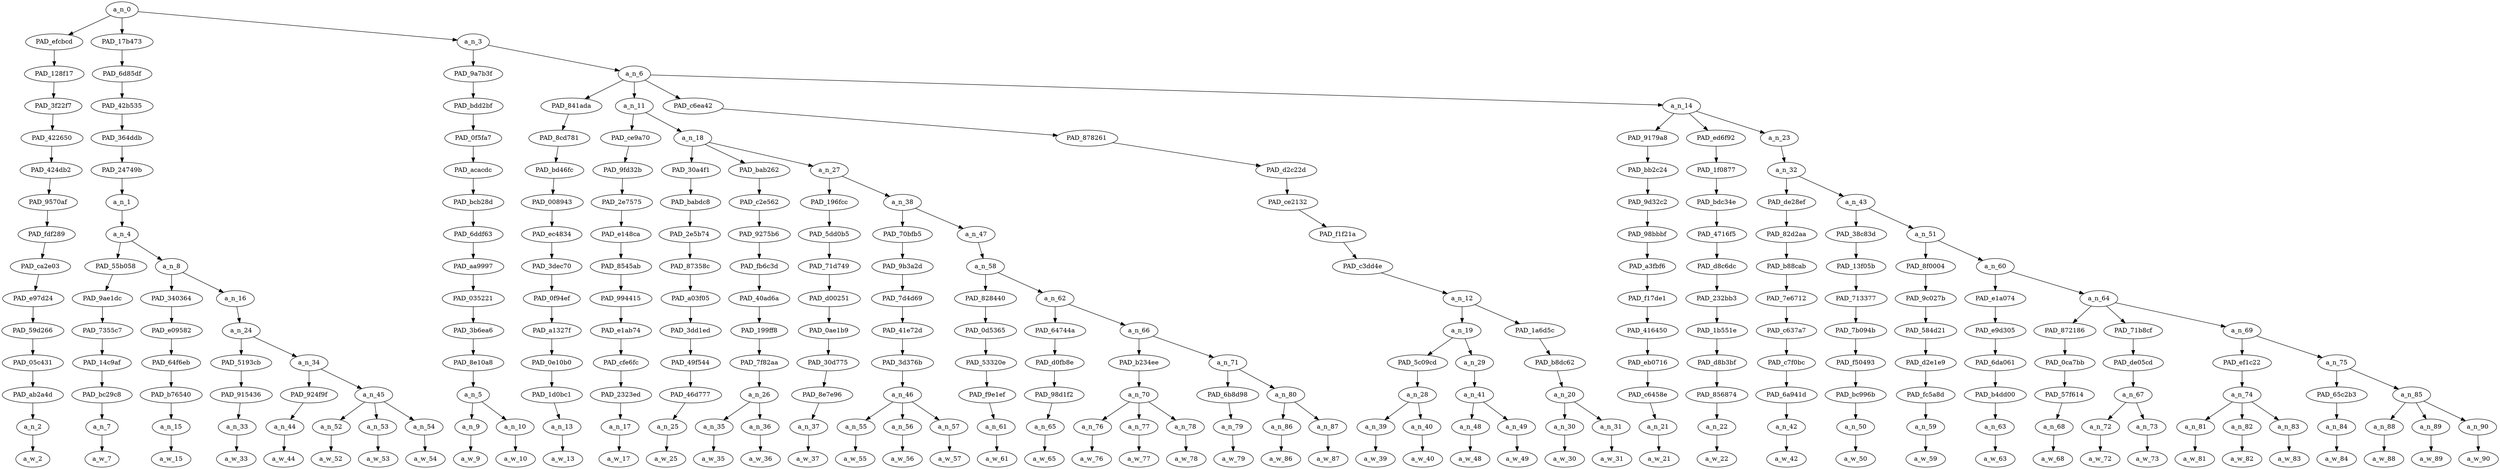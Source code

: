 strict digraph "" {
	a_n_0	[div_dir=1,
		index=0,
		level=14,
		pos="8.538501880787036,14!",
		text_span="[0, 1, 2, 3, 4, 5, 6, 7, 8, 9, 10, 11, 12, 13, 14, 15, 16, 17, 18, 19, 20, 21, 22, 23, 24, 25, 26, 27, 28, 29, 30, 31, 32, 33, 34, \
35, 36, 37, 38, 39, 40, 41, 42, 43, 44, 45, 46, 47, 48]",
		value=1.00000000];
	PAD_efcbcd	[div_dir=1,
		index=1,
		level=13,
		pos="7.0,13!",
		text_span="[7]",
		value=0.01052320];
	a_n_0 -> PAD_efcbcd;
	PAD_17b473	[div_dir=1,
		index=0,
		level=13,
		pos="1.0,13!",
		text_span="[0, 1, 2, 3, 4, 5, 6]",
		value=0.12708567];
	a_n_0 -> PAD_17b473;
	a_n_3	[div_dir=1,
		index=2,
		level=13,
		pos="17.61550564236111,13!",
		text_span="[8, 9, 10, 11, 12, 13, 14, 15, 16, 17, 18, 19, 20, 21, 22, 23, 24, 25, 26, 27, 28, 29, 30, 31, 32, 33, 34, 35, 36, 37, 38, 39, 40, \
41, 42, 43, 44, 45, 46, 47, 48]",
		value=0.86208019];
	a_n_0 -> a_n_3;
	PAD_128f17	[div_dir=1,
		index=1,
		level=12,
		pos="7.0,12!",
		text_span="[7]",
		value=0.01052320];
	PAD_efcbcd -> PAD_128f17;
	PAD_3f22f7	[div_dir=1,
		index=1,
		level=11,
		pos="7.0,11!",
		text_span="[7]",
		value=0.01052320];
	PAD_128f17 -> PAD_3f22f7;
	PAD_422650	[div_dir=1,
		index=1,
		level=10,
		pos="7.0,10!",
		text_span="[7]",
		value=0.01052320];
	PAD_3f22f7 -> PAD_422650;
	PAD_424db2	[div_dir=1,
		index=1,
		level=9,
		pos="7.0,9!",
		text_span="[7]",
		value=0.01052320];
	PAD_422650 -> PAD_424db2;
	PAD_9570af	[div_dir=1,
		index=1,
		level=8,
		pos="7.0,8!",
		text_span="[7]",
		value=0.01052320];
	PAD_424db2 -> PAD_9570af;
	PAD_fdf289	[div_dir=1,
		index=1,
		level=7,
		pos="7.0,7!",
		text_span="[7]",
		value=0.01052320];
	PAD_9570af -> PAD_fdf289;
	PAD_ca2e03	[div_dir=1,
		index=2,
		level=6,
		pos="7.0,6!",
		text_span="[7]",
		value=0.01052320];
	PAD_fdf289 -> PAD_ca2e03;
	PAD_e97d24	[div_dir=1,
		index=3,
		level=5,
		pos="7.0,5!",
		text_span="[7]",
		value=0.01052320];
	PAD_ca2e03 -> PAD_e97d24;
	PAD_59d266	[div_dir=1,
		index=3,
		level=4,
		pos="7.0,4!",
		text_span="[7]",
		value=0.01052320];
	PAD_e97d24 -> PAD_59d266;
	PAD_05c431	[div_dir=1,
		index=4,
		level=3,
		pos="7.0,3!",
		text_span="[7]",
		value=0.01052320];
	PAD_59d266 -> PAD_05c431;
	PAD_ab2a4d	[div_dir=1,
		index=5,
		level=2,
		pos="7.0,2!",
		text_span="[7]",
		value=0.01052320];
	PAD_05c431 -> PAD_ab2a4d;
	a_n_2	[div_dir=1,
		index=7,
		level=1,
		pos="7.0,1!",
		text_span="[7]",
		value=0.01052320];
	PAD_ab2a4d -> a_n_2;
	a_w_2	[div_dir=0,
		index=7,
		level=0,
		pos="7,0!",
		text_span="[7]",
		value=but];
	a_n_2 -> a_w_2;
	PAD_6d85df	[div_dir=1,
		index=0,
		level=12,
		pos="1.0,12!",
		text_span="[0, 1, 2, 3, 4, 5, 6]",
		value=0.12708567];
	PAD_17b473 -> PAD_6d85df;
	PAD_42b535	[div_dir=1,
		index=0,
		level=11,
		pos="1.0,11!",
		text_span="[0, 1, 2, 3, 4, 5, 6]",
		value=0.12708567];
	PAD_6d85df -> PAD_42b535;
	PAD_364ddb	[div_dir=1,
		index=0,
		level=10,
		pos="1.0,10!",
		text_span="[0, 1, 2, 3, 4, 5, 6]",
		value=0.12708567];
	PAD_42b535 -> PAD_364ddb;
	PAD_24749b	[div_dir=1,
		index=0,
		level=9,
		pos="1.0,9!",
		text_span="[0, 1, 2, 3, 4, 5, 6]",
		value=0.12708567];
	PAD_364ddb -> PAD_24749b;
	a_n_1	[div_dir=1,
		index=0,
		level=8,
		pos="1.0,8!",
		text_span="[0, 1, 2, 3, 4, 5, 6]",
		value=0.12708567];
	PAD_24749b -> a_n_1;
	a_n_4	[div_dir=1,
		index=0,
		level=7,
		pos="1.0,7!",
		text_span="[0, 1, 2, 3, 4, 5, 6]",
		value=0.12691183];
	a_n_1 -> a_n_4;
	PAD_55b058	[div_dir=1,
		index=0,
		level=6,
		pos="0.0,6!",
		text_span="[0]",
		value=0.02200177];
	a_n_4 -> PAD_55b058;
	a_n_8	[div_dir=1,
		index=1,
		level=6,
		pos="2.0,6!",
		text_span="[1, 2, 3, 4, 5, 6]",
		value=0.10473622];
	a_n_4 -> a_n_8;
	PAD_9ae1dc	[div_dir=1,
		index=0,
		level=5,
		pos="0.0,5!",
		text_span="[0]",
		value=0.02200177];
	PAD_55b058 -> PAD_9ae1dc;
	PAD_7355c7	[div_dir=1,
		index=0,
		level=4,
		pos="0.0,4!",
		text_span="[0]",
		value=0.02200177];
	PAD_9ae1dc -> PAD_7355c7;
	PAD_14c9af	[div_dir=1,
		index=0,
		level=3,
		pos="0.0,3!",
		text_span="[0]",
		value=0.02200177];
	PAD_7355c7 -> PAD_14c9af;
	PAD_bc29c8	[div_dir=1,
		index=0,
		level=2,
		pos="0.0,2!",
		text_span="[0]",
		value=0.02200177];
	PAD_14c9af -> PAD_bc29c8;
	a_n_7	[div_dir=1,
		index=0,
		level=1,
		pos="0.0,1!",
		text_span="[0]",
		value=0.02200177];
	PAD_bc29c8 -> a_n_7;
	a_w_7	[div_dir=0,
		index=0,
		level=0,
		pos="0,0!",
		text_span="[0]",
		value=hi];
	a_n_7 -> a_w_7;
	PAD_340364	[div_dir=1,
		index=1,
		level=5,
		pos="1.0,5!",
		text_span="[1]",
		value=0.02259934];
	a_n_8 -> PAD_340364;
	a_n_16	[div_dir=1,
		index=2,
		level=5,
		pos="3.0,5!",
		text_span="[2, 3, 4, 5, 6]",
		value=0.08199303];
	a_n_8 -> a_n_16;
	PAD_e09582	[div_dir=1,
		index=1,
		level=4,
		pos="1.0,4!",
		text_span="[1]",
		value=0.02259934];
	PAD_340364 -> PAD_e09582;
	PAD_64f6eb	[div_dir=1,
		index=1,
		level=3,
		pos="1.0,3!",
		text_span="[1]",
		value=0.02259934];
	PAD_e09582 -> PAD_64f6eb;
	PAD_b76540	[div_dir=1,
		index=1,
		level=2,
		pos="1.0,2!",
		text_span="[1]",
		value=0.02259934];
	PAD_64f6eb -> PAD_b76540;
	a_n_15	[div_dir=1,
		index=1,
		level=1,
		pos="1.0,1!",
		text_span="[1]",
		value=0.02259934];
	PAD_b76540 -> a_n_15;
	a_w_15	[div_dir=0,
		index=1,
		level=0,
		pos="1,0!",
		text_span="[1]",
		value=all];
	a_n_15 -> a_w_15;
	a_n_24	[div_dir=1,
		index=2,
		level=4,
		pos="3.0,4!",
		text_span="[2, 3, 4, 5, 6]",
		value=0.08191235];
	a_n_16 -> a_n_24;
	PAD_5193cb	[div_dir=1,
		index=2,
		level=3,
		pos="2.0,3!",
		text_span="[2]",
		value=0.01292155];
	a_n_24 -> PAD_5193cb;
	a_n_34	[div_dir=1,
		index=3,
		level=3,
		pos="4.0,3!",
		text_span="[3, 4, 5, 6]",
		value=0.06891013];
	a_n_24 -> a_n_34;
	PAD_915436	[div_dir=1,
		index=2,
		level=2,
		pos="2.0,2!",
		text_span="[2]",
		value=0.01292155];
	PAD_5193cb -> PAD_915436;
	a_n_33	[div_dir=1,
		index=2,
		level=1,
		pos="2.0,1!",
		text_span="[2]",
		value=0.01292155];
	PAD_915436 -> a_n_33;
	a_w_33	[div_dir=0,
		index=2,
		level=0,
		pos="2,0!",
		text_span="[2]",
		value=i];
	a_n_33 -> a_w_33;
	PAD_924f9f	[div_dir=1,
		index=3,
		level=2,
		pos="3.0,2!",
		text_span="[3]",
		value=0.01285154];
	a_n_34 -> PAD_924f9f;
	a_n_45	[div_dir=1,
		index=4,
		level=2,
		pos="5.0,2!",
		text_span="[4, 5, 6]",
		value=0.05597830];
	a_n_34 -> a_n_45;
	a_n_44	[div_dir=1,
		index=3,
		level=1,
		pos="3.0,1!",
		text_span="[3]",
		value=0.01285154];
	PAD_924f9f -> a_n_44;
	a_w_44	[div_dir=0,
		index=3,
		level=0,
		pos="3,0!",
		text_span="[3]",
		value=am];
	a_n_44 -> a_w_44;
	a_n_52	[div_dir=1,
		index=4,
		level=1,
		pos="4.0,1!",
		text_span="[4]",
		value=0.01263450];
	a_n_45 -> a_n_52;
	a_n_53	[div_dir=-1,
		index=5,
		level=1,
		pos="5.0,1!",
		text_span="[5]",
		value=0.02389803];
	a_n_45 -> a_n_53;
	a_n_54	[div_dir=1,
		index=6,
		level=1,
		pos="6.0,1!",
		text_span="[6]",
		value=0.01938204];
	a_n_45 -> a_n_54;
	a_w_52	[div_dir=0,
		index=4,
		level=0,
		pos="4,0!",
		text_span="[4]",
		value=a];
	a_n_52 -> a_w_52;
	a_w_53	[div_dir=0,
		index=5,
		level=0,
		pos="5,0!",
		text_span="[5]",
		value=twitter];
	a_n_53 -> a_w_53;
	a_w_54	[div_dir=0,
		index=6,
		level=0,
		pos="6,0!",
		text_span="[6]",
		value=refugee];
	a_n_54 -> a_w_54;
	PAD_9a7b3f	[div_dir=1,
		index=2,
		level=12,
		pos="8.5,12!",
		text_span="[8, 9]",
		value=0.01856666];
	a_n_3 -> PAD_9a7b3f;
	a_n_6	[div_dir=1,
		index=3,
		level=12,
		pos="26.73101128472222,12!",
		text_span="[10, 11, 12, 13, 14, 15, 16, 17, 18, 19, 20, 21, 22, 23, 24, 25, 26, 27, 28, 29, 30, 31, 32, 33, 34, 35, 36, 37, 38, 39, 40, 41, \
42, 43, 44, 45, 46, 47, 48]",
		value=0.84324513];
	a_n_3 -> a_n_6;
	PAD_bdd2bf	[div_dir=1,
		index=2,
		level=11,
		pos="8.5,11!",
		text_span="[8, 9]",
		value=0.01856666];
	PAD_9a7b3f -> PAD_bdd2bf;
	PAD_0f5fa7	[div_dir=1,
		index=2,
		level=10,
		pos="8.5,10!",
		text_span="[8, 9]",
		value=0.01856666];
	PAD_bdd2bf -> PAD_0f5fa7;
	PAD_acacdc	[div_dir=1,
		index=2,
		level=9,
		pos="8.5,9!",
		text_span="[8, 9]",
		value=0.01856666];
	PAD_0f5fa7 -> PAD_acacdc;
	PAD_bcb28d	[div_dir=1,
		index=2,
		level=8,
		pos="8.5,8!",
		text_span="[8, 9]",
		value=0.01856666];
	PAD_acacdc -> PAD_bcb28d;
	PAD_6ddf63	[div_dir=1,
		index=2,
		level=7,
		pos="8.5,7!",
		text_span="[8, 9]",
		value=0.01856666];
	PAD_bcb28d -> PAD_6ddf63;
	PAD_aa9997	[div_dir=1,
		index=3,
		level=6,
		pos="8.5,6!",
		text_span="[8, 9]",
		value=0.01856666];
	PAD_6ddf63 -> PAD_aa9997;
	PAD_035221	[div_dir=1,
		index=4,
		level=5,
		pos="8.5,5!",
		text_span="[8, 9]",
		value=0.01856666];
	PAD_aa9997 -> PAD_035221;
	PAD_3b6ea6	[div_dir=1,
		index=4,
		level=4,
		pos="8.5,4!",
		text_span="[8, 9]",
		value=0.01856666];
	PAD_035221 -> PAD_3b6ea6;
	PAD_8e10a8	[div_dir=1,
		index=5,
		level=3,
		pos="8.5,3!",
		text_span="[8, 9]",
		value=0.01856666];
	PAD_3b6ea6 -> PAD_8e10a8;
	a_n_5	[div_dir=1,
		index=6,
		level=2,
		pos="8.5,2!",
		text_span="[8, 9]",
		value=0.01856666];
	PAD_8e10a8 -> a_n_5;
	a_n_9	[div_dir=-1,
		index=8,
		level=1,
		pos="8.0,1!",
		text_span="[8]",
		value=0.00902022];
	a_n_5 -> a_n_9;
	a_n_10	[div_dir=1,
		index=9,
		level=1,
		pos="9.0,1!",
		text_span="[9]",
		value=0.00954092];
	a_n_5 -> a_n_10;
	a_w_9	[div_dir=0,
		index=8,
		level=0,
		pos="8,0!",
		text_span="[8]",
		value=no];
	a_n_9 -> a_w_9;
	a_w_10	[div_dir=0,
		index=9,
		level=0,
		pos="9,0!",
		text_span="[9]",
		value=i1];
	a_n_10 -> a_w_10;
	PAD_841ada	[div_dir=1,
		index=5,
		level=11,
		pos="32.0,11!",
		text_span="[32]",
		value=0.01215947];
	a_n_6 -> PAD_841ada;
	a_n_11	[div_dir=1,
		index=3,
		level=11,
		pos="11.555989583333332,11!",
		text_span="[10, 11, 12, 13, 14, 15, 16, 17, 18, 19, 20, 21, 22, 23, 24, 25]",
		value=0.29001059];
	a_n_6 -> a_n_11;
	PAD_c6ea42	[div_dir=1,
		index=4,
		level=11,
		pos="29.0,11!",
		text_span="[26, 27, 28, 29, 30, 31]",
		value=0.14935957];
	a_n_6 -> PAD_c6ea42;
	a_n_14	[div_dir=1,
		index=6,
		level=11,
		pos="34.36805555555555,11!",
		text_span="[33, 34, 35, 36, 37, 38, 39, 40, 41, 42, 43, 44, 45, 46, 47, 48]",
		value=0.39144161];
	a_n_6 -> a_n_14;
	PAD_8cd781	[div_dir=1,
		index=6,
		level=10,
		pos="32.0,10!",
		text_span="[32]",
		value=0.01215947];
	PAD_841ada -> PAD_8cd781;
	PAD_bd46fc	[div_dir=1,
		index=8,
		level=9,
		pos="32.0,9!",
		text_span="[32]",
		value=0.01215947];
	PAD_8cd781 -> PAD_bd46fc;
	PAD_008943	[div_dir=1,
		index=9,
		level=8,
		pos="32.0,8!",
		text_span="[32]",
		value=0.01215947];
	PAD_bd46fc -> PAD_008943;
	PAD_ec4834	[div_dir=1,
		index=10,
		level=7,
		pos="32.0,7!",
		text_span="[32]",
		value=0.01215947];
	PAD_008943 -> PAD_ec4834;
	PAD_3dec70	[div_dir=1,
		index=11,
		level=6,
		pos="32.0,6!",
		text_span="[32]",
		value=0.01215947];
	PAD_ec4834 -> PAD_3dec70;
	PAD_0f94ef	[div_dir=1,
		index=13,
		level=5,
		pos="32.0,5!",
		text_span="[32]",
		value=0.01215947];
	PAD_3dec70 -> PAD_0f94ef;
	PAD_a1327f	[div_dir=1,
		index=15,
		level=4,
		pos="32.0,4!",
		text_span="[32]",
		value=0.01215947];
	PAD_0f94ef -> PAD_a1327f;
	PAD_0e10b0	[div_dir=1,
		index=18,
		level=3,
		pos="32.0,3!",
		text_span="[32]",
		value=0.01215947];
	PAD_a1327f -> PAD_0e10b0;
	PAD_1d0bc1	[div_dir=1,
		index=20,
		level=2,
		pos="32.0,2!",
		text_span="[32]",
		value=0.01215947];
	PAD_0e10b0 -> PAD_1d0bc1;
	a_n_13	[div_dir=1,
		index=32,
		level=1,
		pos="32.0,1!",
		text_span="[32]",
		value=0.01215947];
	PAD_1d0bc1 -> a_n_13;
	a_w_13	[div_dir=0,
		index=32,
		level=0,
		pos="32,0!",
		text_span="[32]",
		value=and];
	a_n_13 -> a_w_13;
	PAD_ce9a70	[div_dir=1,
		index=3,
		level=10,
		pos="10.0,10!",
		text_span="[10]",
		value=0.02103380];
	a_n_11 -> PAD_ce9a70;
	a_n_18	[div_dir=1,
		index=4,
		level=10,
		pos="13.111979166666666,10!",
		text_span="[11, 12, 13, 14, 15, 16, 17, 18, 19, 20, 21, 22, 23, 24, 25]",
		value=0.26879092];
	a_n_11 -> a_n_18;
	PAD_9fd32b	[div_dir=1,
		index=3,
		level=9,
		pos="10.0,9!",
		text_span="[10]",
		value=0.02103380];
	PAD_ce9a70 -> PAD_9fd32b;
	PAD_2e7575	[div_dir=1,
		index=3,
		level=8,
		pos="10.0,8!",
		text_span="[10]",
		value=0.02103380];
	PAD_9fd32b -> PAD_2e7575;
	PAD_e148ca	[div_dir=1,
		index=3,
		level=7,
		pos="10.0,7!",
		text_span="[10]",
		value=0.02103380];
	PAD_2e7575 -> PAD_e148ca;
	PAD_8545ab	[div_dir=1,
		index=4,
		level=6,
		pos="10.0,6!",
		text_span="[10]",
		value=0.02103380];
	PAD_e148ca -> PAD_8545ab;
	PAD_994415	[div_dir=1,
		index=5,
		level=5,
		pos="10.0,5!",
		text_span="[10]",
		value=0.02103380];
	PAD_8545ab -> PAD_994415;
	PAD_e1ab74	[div_dir=1,
		index=5,
		level=4,
		pos="10.0,4!",
		text_span="[10]",
		value=0.02103380];
	PAD_994415 -> PAD_e1ab74;
	PAD_cfe6fc	[div_dir=1,
		index=6,
		level=3,
		pos="10.0,3!",
		text_span="[10]",
		value=0.02103380];
	PAD_e1ab74 -> PAD_cfe6fc;
	PAD_2323ed	[div_dir=1,
		index=7,
		level=2,
		pos="10.0,2!",
		text_span="[10]",
		value=0.02103380];
	PAD_cfe6fc -> PAD_2323ed;
	a_n_17	[div_dir=1,
		index=10,
		level=1,
		pos="10.0,1!",
		text_span="[10]",
		value=0.02103380];
	PAD_2323ed -> a_n_17;
	a_w_17	[div_dir=0,
		index=10,
		level=0,
		pos="10,0!",
		text_span="[10]",
		value=wont];
	a_n_17 -> a_w_17;
	PAD_30a4f1	[div_dir=1,
		index=4,
		level=9,
		pos="11.0,9!",
		text_span="[11]",
		value=0.01815961];
	a_n_18 -> PAD_30a4f1;
	PAD_bab262	[div_dir=1,
		index=5,
		level=9,
		pos="12.5,9!",
		text_span="[12, 13]",
		value=0.03919274];
	a_n_18 -> PAD_bab262;
	a_n_27	[div_dir=1,
		index=6,
		level=9,
		pos="15.8359375,9!",
		text_span="[14, 15, 16, 17, 18, 19, 20, 21, 22, 23, 24, 25]",
		value=0.21124971];
	a_n_18 -> a_n_27;
	PAD_babdc8	[div_dir=1,
		index=4,
		level=8,
		pos="11.0,8!",
		text_span="[11]",
		value=0.01815961];
	PAD_30a4f1 -> PAD_babdc8;
	PAD_2e5b74	[div_dir=1,
		index=4,
		level=7,
		pos="11.0,7!",
		text_span="[11]",
		value=0.01815961];
	PAD_babdc8 -> PAD_2e5b74;
	PAD_87358c	[div_dir=1,
		index=5,
		level=6,
		pos="11.0,6!",
		text_span="[11]",
		value=0.01815961];
	PAD_2e5b74 -> PAD_87358c;
	PAD_a03f05	[div_dir=1,
		index=6,
		level=5,
		pos="11.0,5!",
		text_span="[11]",
		value=0.01815961];
	PAD_87358c -> PAD_a03f05;
	PAD_3dd1ed	[div_dir=1,
		index=6,
		level=4,
		pos="11.0,4!",
		text_span="[11]",
		value=0.01815961];
	PAD_a03f05 -> PAD_3dd1ed;
	PAD_49f544	[div_dir=1,
		index=7,
		level=3,
		pos="11.0,3!",
		text_span="[11]",
		value=0.01815961];
	PAD_3dd1ed -> PAD_49f544;
	PAD_46d777	[div_dir=1,
		index=8,
		level=2,
		pos="11.0,2!",
		text_span="[11]",
		value=0.01815961];
	PAD_49f544 -> PAD_46d777;
	a_n_25	[div_dir=1,
		index=11,
		level=1,
		pos="11.0,1!",
		text_span="[11]",
		value=0.01815961];
	PAD_46d777 -> a_n_25;
	a_w_25	[div_dir=0,
		index=11,
		level=0,
		pos="11,0!",
		text_span="[11]",
		value=rape];
	a_n_25 -> a_w_25;
	PAD_c2e562	[div_dir=1,
		index=5,
		level=8,
		pos="12.5,8!",
		text_span="[12, 13]",
		value=0.03919274];
	PAD_bab262 -> PAD_c2e562;
	PAD_9275b6	[div_dir=1,
		index=5,
		level=7,
		pos="12.5,7!",
		text_span="[12, 13]",
		value=0.03919274];
	PAD_c2e562 -> PAD_9275b6;
	PAD_fb6c3d	[div_dir=1,
		index=6,
		level=6,
		pos="12.5,6!",
		text_span="[12, 13]",
		value=0.03919274];
	PAD_9275b6 -> PAD_fb6c3d;
	PAD_40ad6a	[div_dir=1,
		index=7,
		level=5,
		pos="12.5,5!",
		text_span="[12, 13]",
		value=0.03919274];
	PAD_fb6c3d -> PAD_40ad6a;
	PAD_199ff8	[div_dir=1,
		index=7,
		level=4,
		pos="12.5,4!",
		text_span="[12, 13]",
		value=0.03919274];
	PAD_40ad6a -> PAD_199ff8;
	PAD_7f82aa	[div_dir=1,
		index=8,
		level=3,
		pos="12.5,3!",
		text_span="[12, 13]",
		value=0.03919274];
	PAD_199ff8 -> PAD_7f82aa;
	a_n_26	[div_dir=1,
		index=9,
		level=2,
		pos="12.5,2!",
		text_span="[12, 13]",
		value=0.03919274];
	PAD_7f82aa -> a_n_26;
	a_n_35	[div_dir=-1,
		index=12,
		level=1,
		pos="12.0,1!",
		text_span="[12]",
		value=0.02314268];
	a_n_26 -> a_n_35;
	a_n_36	[div_dir=1,
		index=13,
		level=1,
		pos="13.0,1!",
		text_span="[13]",
		value=0.01604280];
	a_n_26 -> a_n_36;
	a_w_35	[div_dir=0,
		index=12,
		level=0,
		pos="12,0!",
		text_span="[12]",
		value=yr];
	a_n_35 -> a_w_35;
	a_w_36	[div_dir=0,
		index=13,
		level=0,
		pos="13,0!",
		text_span="[13]",
		value=daughters];
	a_n_36 -> a_w_36;
	PAD_196fcc	[div_dir=-1,
		index=6,
		level=8,
		pos="14.0,8!",
		text_span="[14]",
		value=0.01019158];
	a_n_27 -> PAD_196fcc;
	a_n_38	[div_dir=1,
		index=7,
		level=8,
		pos="17.671875,8!",
		text_span="[15, 16, 17, 18, 19, 20, 21, 22, 23, 24, 25]",
		value=0.20087017];
	a_n_27 -> a_n_38;
	PAD_5dd0b5	[div_dir=-1,
		index=6,
		level=7,
		pos="14.0,7!",
		text_span="[14]",
		value=0.01019158];
	PAD_196fcc -> PAD_5dd0b5;
	PAD_71d749	[div_dir=-1,
		index=7,
		level=6,
		pos="14.0,6!",
		text_span="[14]",
		value=0.01019158];
	PAD_5dd0b5 -> PAD_71d749;
	PAD_d00251	[div_dir=-1,
		index=8,
		level=5,
		pos="14.0,5!",
		text_span="[14]",
		value=0.01019158];
	PAD_71d749 -> PAD_d00251;
	PAD_0ae1b9	[div_dir=-1,
		index=8,
		level=4,
		pos="14.0,4!",
		text_span="[14]",
		value=0.01019158];
	PAD_d00251 -> PAD_0ae1b9;
	PAD_30d775	[div_dir=-1,
		index=9,
		level=3,
		pos="14.0,3!",
		text_span="[14]",
		value=0.01019158];
	PAD_0ae1b9 -> PAD_30d775;
	PAD_8e7e96	[div_dir=-1,
		index=10,
		level=2,
		pos="14.0,2!",
		text_span="[14]",
		value=0.01019158];
	PAD_30d775 -> PAD_8e7e96;
	a_n_37	[div_dir=-1,
		index=14,
		level=1,
		pos="14.0,1!",
		text_span="[14]",
		value=0.01019158];
	PAD_8e7e96 -> a_n_37;
	a_w_37	[div_dir=0,
		index=14,
		level=0,
		pos="14,0!",
		text_span="[14]",
		value=as];
	a_n_37 -> a_w_37;
	PAD_70bfb5	[div_dir=1,
		index=7,
		level=7,
		pos="16.0,7!",
		text_span="[15, 16, 17]",
		value=0.04133011];
	a_n_38 -> PAD_70bfb5;
	a_n_47	[div_dir=1,
		index=8,
		level=7,
		pos="19.34375,7!",
		text_span="[18, 19, 20, 21, 22, 23, 24, 25]",
		value=0.15933370];
	a_n_38 -> a_n_47;
	PAD_9b3a2d	[div_dir=1,
		index=8,
		level=6,
		pos="16.0,6!",
		text_span="[15, 16, 17]",
		value=0.04133011];
	PAD_70bfb5 -> PAD_9b3a2d;
	PAD_7d4d69	[div_dir=1,
		index=9,
		level=5,
		pos="16.0,5!",
		text_span="[15, 16, 17]",
		value=0.04133011];
	PAD_9b3a2d -> PAD_7d4d69;
	PAD_41e72d	[div_dir=1,
		index=9,
		level=4,
		pos="16.0,4!",
		text_span="[15, 16, 17]",
		value=0.04133011];
	PAD_7d4d69 -> PAD_41e72d;
	PAD_3d376b	[div_dir=1,
		index=10,
		level=3,
		pos="16.0,3!",
		text_span="[15, 16, 17]",
		value=0.04133011];
	PAD_41e72d -> PAD_3d376b;
	a_n_46	[div_dir=1,
		index=11,
		level=2,
		pos="16.0,2!",
		text_span="[15, 16, 17]",
		value=0.04133011];
	PAD_3d376b -> a_n_46;
	a_n_55	[div_dir=-1,
		index=15,
		level=1,
		pos="15.0,1!",
		text_span="[15]",
		value=0.01110282];
	a_n_46 -> a_n_55;
	a_n_56	[div_dir=-1,
		index=16,
		level=1,
		pos="16.0,1!",
		text_span="[16]",
		value=0.01193541];
	a_n_46 -> a_n_56;
	a_n_57	[div_dir=1,
		index=17,
		level=1,
		pos="17.0,1!",
		text_span="[17]",
		value=0.01827760];
	a_n_46 -> a_n_57;
	a_w_55	[div_dir=0,
		index=15,
		level=0,
		pos="15,0!",
		text_span="[15]",
		value=a1];
	a_n_55 -> a_w_55;
	a_w_56	[div_dir=0,
		index=16,
		level=0,
		pos="16,0!",
		text_span="[16]",
		value=true];
	a_n_56 -> a_w_56;
	a_w_57	[div_dir=0,
		index=17,
		level=0,
		pos="17,0!",
		text_span="[17]",
		value=conservative];
	a_n_57 -> a_w_57;
	a_n_58	[div_dir=1,
		index=9,
		level=6,
		pos="19.34375,6!",
		text_span="[18, 19, 20, 21, 22, 23, 24, 25]",
		value=0.15910104];
	a_n_47 -> a_n_58;
	PAD_828440	[div_dir=1,
		index=10,
		level=5,
		pos="18.0,5!",
		text_span="[18]",
		value=0.01119572];
	a_n_58 -> PAD_828440;
	a_n_62	[div_dir=1,
		index=11,
		level=5,
		pos="20.6875,5!",
		text_span="[19, 20, 21, 22, 23, 24, 25]",
		value=0.14767266];
	a_n_58 -> a_n_62;
	PAD_0d5365	[div_dir=1,
		index=10,
		level=4,
		pos="18.0,4!",
		text_span="[18]",
		value=0.01119572];
	PAD_828440 -> PAD_0d5365;
	PAD_53320e	[div_dir=1,
		index=11,
		level=3,
		pos="18.0,3!",
		text_span="[18]",
		value=0.01119572];
	PAD_0d5365 -> PAD_53320e;
	PAD_f9e1ef	[div_dir=1,
		index=12,
		level=2,
		pos="18.0,2!",
		text_span="[18]",
		value=0.01119572];
	PAD_53320e -> PAD_f9e1ef;
	a_n_61	[div_dir=1,
		index=18,
		level=1,
		pos="18.0,1!",
		text_span="[18]",
		value=0.01119572];
	PAD_f9e1ef -> a_n_61;
	a_w_61	[div_dir=0,
		index=18,
		level=0,
		pos="18,0!",
		text_span="[18]",
		value=i2];
	a_n_61 -> a_w_61;
	PAD_64744a	[div_dir=1,
		index=11,
		level=4,
		pos="19.0,4!",
		text_span="[19]",
		value=0.01053232];
	a_n_62 -> PAD_64744a;
	a_n_66	[div_dir=1,
		index=12,
		level=4,
		pos="22.375,4!",
		text_span="[20, 21, 22, 23, 24, 25]",
		value=0.13689698];
	a_n_62 -> a_n_66;
	PAD_d0fb8e	[div_dir=1,
		index=12,
		level=3,
		pos="19.0,3!",
		text_span="[19]",
		value=0.01053232];
	PAD_64744a -> PAD_d0fb8e;
	PAD_98d1f2	[div_dir=1,
		index=13,
		level=2,
		pos="19.0,2!",
		text_span="[19]",
		value=0.01053232];
	PAD_d0fb8e -> PAD_98d1f2;
	a_n_65	[div_dir=1,
		index=19,
		level=1,
		pos="19.0,1!",
		text_span="[19]",
		value=0.01053232];
	PAD_98d1f2 -> a_n_65;
	a_w_65	[div_dir=0,
		index=19,
		level=0,
		pos="19,0!",
		text_span="[19]",
		value=am1];
	a_n_65 -> a_w_65;
	PAD_b234ee	[div_dir=1,
		index=13,
		level=3,
		pos="21.0,3!",
		text_span="[20, 21, 22]",
		value=0.04110817];
	a_n_66 -> PAD_b234ee;
	a_n_71	[div_dir=1,
		index=14,
		level=3,
		pos="23.75,3!",
		text_span="[23, 24, 25]",
		value=0.09553646];
	a_n_66 -> a_n_71;
	a_n_70	[div_dir=1,
		index=14,
		level=2,
		pos="21.0,2!",
		text_span="[20, 21, 22]",
		value=0.04110817];
	PAD_b234ee -> a_n_70;
	a_n_76	[div_dir=1,
		index=20,
		level=1,
		pos="20.0,1!",
		text_span="[20]",
		value=0.01157596];
	a_n_70 -> a_n_76;
	a_n_77	[div_dir=-1,
		index=21,
		level=1,
		pos="21.0,1!",
		text_span="[21]",
		value=0.01380738];
	a_n_70 -> a_n_77;
	a_n_78	[div_dir=1,
		index=22,
		level=1,
		pos="22.0,1!",
		text_span="[22]",
		value=0.01569927];
	a_n_70 -> a_n_78;
	a_w_76	[div_dir=0,
		index=20,
		level=0,
		pos="20,0!",
		text_span="[20]",
		value=a2];
	a_n_76 -> a_w_76;
	a_w_77	[div_dir=0,
		index=21,
		level=0,
		pos="21,0!",
		text_span="[21]",
		value=mortal];
	a_n_77 -> a_w_77;
	a_w_78	[div_dir=0,
		index=22,
		level=0,
		pos="22,0!",
		text_span="[22]",
		value=enemy];
	a_n_78 -> a_w_78;
	PAD_6b8d98	[div_dir=1,
		index=15,
		level=2,
		pos="23.0,2!",
		text_span="[23]",
		value=0.01632049];
	a_n_71 -> PAD_6b8d98;
	a_n_80	[div_dir=1,
		index=16,
		level=2,
		pos="24.5,2!",
		text_span="[24, 25]",
		value=0.07888293];
	a_n_71 -> a_n_80;
	a_n_79	[div_dir=1,
		index=23,
		level=1,
		pos="23.0,1!",
		text_span="[23]",
		value=0.01632049];
	PAD_6b8d98 -> a_n_79;
	a_w_79	[div_dir=0,
		index=23,
		level=0,
		pos="23,0!",
		text_span="[23]",
		value=of];
	a_n_79 -> a_w_79;
	a_n_86	[div_dir=1,
		index=24,
		level=1,
		pos="24.0,1!",
		text_span="[24]",
		value=0.05479079];
	a_n_80 -> a_n_86;
	a_n_87	[div_dir=-1,
		index=25,
		level=1,
		pos="25.0,1!",
		text_span="[25]",
		value=0.02371056];
	a_n_80 -> a_n_87;
	a_w_86	[div_dir=0,
		index=24,
		level=0,
		pos="24,0!",
		text_span="[24]",
		value=islam];
	a_n_86 -> a_w_86;
	a_w_87	[div_dir=0,
		index=25,
		level=0,
		pos="25,0!",
		text_span="[25]",
		value=twitter1];
	a_n_87 -> a_w_87;
	PAD_878261	[div_dir=1,
		index=5,
		level=10,
		pos="29.0,10!",
		text_span="[26, 27, 28, 29, 30, 31]",
		value=0.14935957];
	PAD_c6ea42 -> PAD_878261;
	PAD_d2c22d	[div_dir=1,
		index=7,
		level=9,
		pos="29.0,9!",
		text_span="[26, 27, 28, 29, 30, 31]",
		value=0.14935957];
	PAD_878261 -> PAD_d2c22d;
	PAD_ce2132	[div_dir=1,
		index=8,
		level=8,
		pos="29.0,8!",
		text_span="[26, 27, 28, 29, 30, 31]",
		value=0.14935957];
	PAD_d2c22d -> PAD_ce2132;
	PAD_f1f21a	[div_dir=1,
		index=9,
		level=7,
		pos="29.0,7!",
		text_span="[26, 27, 28, 29, 30, 31]",
		value=0.14935957];
	PAD_ce2132 -> PAD_f1f21a;
	PAD_c3dd4e	[div_dir=1,
		index=10,
		level=6,
		pos="29.0,6!",
		text_span="[26, 27, 28, 29, 30, 31]",
		value=0.14935957];
	PAD_f1f21a -> PAD_c3dd4e;
	a_n_12	[div_dir=1,
		index=12,
		level=5,
		pos="29.0,5!",
		text_span="[26, 27, 28, 29, 30, 31]",
		value=0.14935957];
	PAD_c3dd4e -> a_n_12;
	a_n_19	[div_dir=1,
		index=13,
		level=4,
		pos="27.5,4!",
		text_span="[26, 27, 28, 29]",
		value=0.10432001];
	a_n_12 -> a_n_19;
	PAD_1a6d5c	[div_dir=1,
		index=14,
		level=4,
		pos="30.5,4!",
		text_span="[30, 31]",
		value=0.04495920];
	a_n_12 -> PAD_1a6d5c;
	PAD_5c09cd	[div_dir=1,
		index=15,
		level=3,
		pos="26.5,3!",
		text_span="[26, 27]",
		value=0.06689264];
	a_n_19 -> PAD_5c09cd;
	a_n_29	[div_dir=1,
		index=16,
		level=3,
		pos="28.5,3!",
		text_span="[28, 29]",
		value=0.03736252];
	a_n_19 -> a_n_29;
	a_n_28	[div_dir=1,
		index=17,
		level=2,
		pos="26.5,2!",
		text_span="[26, 27]",
		value=0.06689264];
	PAD_5c09cd -> a_n_28;
	a_n_39	[div_dir=1,
		index=26,
		level=1,
		pos="26.0,1!",
		text_span="[26]",
		value=0.01855696];
	a_n_28 -> a_n_39;
	a_n_40	[div_dir=-1,
		index=27,
		level=1,
		pos="27.0,1!",
		text_span="[27]",
		value=0.04832689];
	a_n_28 -> a_n_40;
	a_w_39	[div_dir=0,
		index=26,
		level=0,
		pos="26,0!",
		text_span="[26]",
		value=the];
	a_n_39 -> a_w_39;
	a_w_40	[div_dir=0,
		index=27,
		level=0,
		pos="27,0!",
		text_span="[27]",
		value=nytimes];
	a_n_40 -> a_w_40;
	a_n_41	[div_dir=1,
		index=18,
		level=2,
		pos="28.5,2!",
		text_span="[28, 29]",
		value=0.03725154];
	a_n_29 -> a_n_41;
	a_n_48	[div_dir=1,
		index=28,
		level=1,
		pos="28.0,1!",
		text_span="[28]",
		value=0.01687527];
	a_n_41 -> a_n_48;
	a_n_49	[div_dir=1,
		index=29,
		level=1,
		pos="29.0,1!",
		text_span="[29]",
		value=0.02026529];
	a_n_41 -> a_n_49;
	a_w_48	[div_dir=0,
		index=28,
		level=0,
		pos="28,0!",
		text_span="[28]",
		value=liberals];
	a_n_48 -> a_w_48;
	a_w_49	[div_dir=0,
		index=29,
		level=0,
		pos="29,0!",
		text_span="[29]",
		value=socialists];
	a_n_49 -> a_w_49;
	PAD_b8dc62	[div_dir=1,
		index=17,
		level=3,
		pos="30.5,3!",
		text_span="[30, 31]",
		value=0.04495920];
	PAD_1a6d5c -> PAD_b8dc62;
	a_n_20	[div_dir=1,
		index=19,
		level=2,
		pos="30.5,2!",
		text_span="[30, 31]",
		value=0.04495920];
	PAD_b8dc62 -> a_n_20;
	a_n_30	[div_dir=1,
		index=30,
		level=1,
		pos="30.0,1!",
		text_span="[30]",
		value=0.02230892];
	a_n_20 -> a_n_30;
	a_n_31	[div_dir=1,
		index=31,
		level=1,
		pos="31.0,1!",
		text_span="[31]",
		value=0.02260153];
	a_n_20 -> a_n_31;
	a_w_30	[div_dir=0,
		index=30,
		level=0,
		pos="30,0!",
		text_span="[30]",
		value=illegal];
	a_n_30 -> a_w_30;
	a_w_31	[div_dir=0,
		index=31,
		level=0,
		pos="31,0!",
		text_span="[31]",
		value=aliens];
	a_n_31 -> a_w_31;
	PAD_9179a8	[div_dir=1,
		index=7,
		level=10,
		pos="33.0,10!",
		text_span="[33]",
		value=0.01342288];
	a_n_14 -> PAD_9179a8;
	PAD_ed6f92	[div_dir=1,
		index=8,
		level=10,
		pos="34.0,10!",
		text_span="[34]",
		value=0.01331209];
	a_n_14 -> PAD_ed6f92;
	a_n_23	[div_dir=1,
		index=9,
		level=10,
		pos="36.104166666666664,10!",
		text_span="[35, 36, 37, 38, 39, 40, 41, 42, 43, 44, 45, 46, 47, 48]",
		value=0.36451680];
	a_n_14 -> a_n_23;
	PAD_bb2c24	[div_dir=1,
		index=9,
		level=9,
		pos="33.0,9!",
		text_span="[33]",
		value=0.01342288];
	PAD_9179a8 -> PAD_bb2c24;
	PAD_9d32c2	[div_dir=1,
		index=10,
		level=8,
		pos="33.0,8!",
		text_span="[33]",
		value=0.01342288];
	PAD_bb2c24 -> PAD_9d32c2;
	PAD_98bbbf	[div_dir=1,
		index=11,
		level=7,
		pos="33.0,7!",
		text_span="[33]",
		value=0.01342288];
	PAD_9d32c2 -> PAD_98bbbf;
	PAD_a3fbf6	[div_dir=1,
		index=12,
		level=6,
		pos="33.0,6!",
		text_span="[33]",
		value=0.01342288];
	PAD_98bbbf -> PAD_a3fbf6;
	PAD_f17de1	[div_dir=1,
		index=14,
		level=5,
		pos="33.0,5!",
		text_span="[33]",
		value=0.01342288];
	PAD_a3fbf6 -> PAD_f17de1;
	PAD_416450	[div_dir=1,
		index=16,
		level=4,
		pos="33.0,4!",
		text_span="[33]",
		value=0.01342288];
	PAD_f17de1 -> PAD_416450;
	PAD_eb0716	[div_dir=1,
		index=19,
		level=3,
		pos="33.0,3!",
		text_span="[33]",
		value=0.01342288];
	PAD_416450 -> PAD_eb0716;
	PAD_c6458e	[div_dir=1,
		index=21,
		level=2,
		pos="33.0,2!",
		text_span="[33]",
		value=0.01342288];
	PAD_eb0716 -> PAD_c6458e;
	a_n_21	[div_dir=1,
		index=33,
		level=1,
		pos="33.0,1!",
		text_span="[33]",
		value=0.01342288];
	PAD_c6458e -> a_n_21;
	a_w_21	[div_dir=0,
		index=33,
		level=0,
		pos="33,0!",
		text_span="[33]",
		value=similar];
	a_n_21 -> a_w_21;
	PAD_1f0877	[div_dir=1,
		index=10,
		level=9,
		pos="34.0,9!",
		text_span="[34]",
		value=0.01331209];
	PAD_ed6f92 -> PAD_1f0877;
	PAD_bdc34e	[div_dir=1,
		index=11,
		level=8,
		pos="34.0,8!",
		text_span="[34]",
		value=0.01331209];
	PAD_1f0877 -> PAD_bdc34e;
	PAD_4716f5	[div_dir=1,
		index=12,
		level=7,
		pos="34.0,7!",
		text_span="[34]",
		value=0.01331209];
	PAD_bdc34e -> PAD_4716f5;
	PAD_d8c6dc	[div_dir=1,
		index=13,
		level=6,
		pos="34.0,6!",
		text_span="[34]",
		value=0.01331209];
	PAD_4716f5 -> PAD_d8c6dc;
	PAD_232bb3	[div_dir=1,
		index=15,
		level=5,
		pos="34.0,5!",
		text_span="[34]",
		value=0.01331209];
	PAD_d8c6dc -> PAD_232bb3;
	PAD_1b551e	[div_dir=1,
		index=17,
		level=4,
		pos="34.0,4!",
		text_span="[34]",
		value=0.01331209];
	PAD_232bb3 -> PAD_1b551e;
	PAD_d8b3bf	[div_dir=1,
		index=20,
		level=3,
		pos="34.0,3!",
		text_span="[34]",
		value=0.01331209];
	PAD_1b551e -> PAD_d8b3bf;
	PAD_856874	[div_dir=1,
		index=22,
		level=2,
		pos="34.0,2!",
		text_span="[34]",
		value=0.01331209];
	PAD_d8b3bf -> PAD_856874;
	a_n_22	[div_dir=1,
		index=34,
		level=1,
		pos="34.0,1!",
		text_span="[34]",
		value=0.01331209];
	PAD_856874 -> a_n_22;
	a_w_22	[div_dir=0,
		index=34,
		level=0,
		pos="34,0!",
		text_span="[34]",
		value=glad];
	a_n_22 -> a_w_22;
	a_n_32	[div_dir=1,
		index=11,
		level=9,
		pos="36.104166666666664,9!",
		text_span="[35, 36, 37, 38, 39, 40, 41, 42, 43, 44, 45, 46, 47, 48]",
		value=0.36432885];
	a_n_23 -> a_n_32;
	PAD_de28ef	[div_dir=1,
		index=12,
		level=8,
		pos="35.0,8!",
		text_span="[35]",
		value=0.00961683];
	a_n_32 -> PAD_de28ef;
	a_n_43	[div_dir=1,
		index=13,
		level=8,
		pos="37.20833333333333,8!",
		text_span="[36, 37, 38, 39, 40, 41, 42, 43, 44, 45, 46, 47, 48]",
		value=0.35452408];
	a_n_32 -> a_n_43;
	PAD_82d2aa	[div_dir=1,
		index=13,
		level=7,
		pos="35.0,7!",
		text_span="[35]",
		value=0.00961683];
	PAD_de28ef -> PAD_82d2aa;
	PAD_b88cab	[div_dir=1,
		index=14,
		level=6,
		pos="35.0,6!",
		text_span="[35]",
		value=0.00961683];
	PAD_82d2aa -> PAD_b88cab;
	PAD_7e6712	[div_dir=1,
		index=16,
		level=5,
		pos="35.0,5!",
		text_span="[35]",
		value=0.00961683];
	PAD_b88cab -> PAD_7e6712;
	PAD_c637a7	[div_dir=1,
		index=18,
		level=4,
		pos="35.0,4!",
		text_span="[35]",
		value=0.00961683];
	PAD_7e6712 -> PAD_c637a7;
	PAD_c7f0bc	[div_dir=1,
		index=21,
		level=3,
		pos="35.0,3!",
		text_span="[35]",
		value=0.00961683];
	PAD_c637a7 -> PAD_c7f0bc;
	PAD_6a941d	[div_dir=1,
		index=23,
		level=2,
		pos="35.0,2!",
		text_span="[35]",
		value=0.00961683];
	PAD_c7f0bc -> PAD_6a941d;
	a_n_42	[div_dir=1,
		index=35,
		level=1,
		pos="35.0,1!",
		text_span="[35]",
		value=0.00961683];
	PAD_6a941d -> a_n_42;
	a_w_42	[div_dir=0,
		index=35,
		level=0,
		pos="35,0!",
		text_span="[35]",
		value=to];
	a_n_42 -> a_w_42;
	PAD_38c83d	[div_dir=1,
		index=14,
		level=7,
		pos="36.0,7!",
		text_span="[36]",
		value=0.01021522];
	a_n_43 -> PAD_38c83d;
	a_n_51	[div_dir=1,
		index=15,
		level=7,
		pos="38.416666666666664,7!",
		text_span="[37, 38, 39, 40, 41, 42, 43, 44, 45, 46, 47, 48]",
		value=0.34411633];
	a_n_43 -> a_n_51;
	PAD_13f05b	[div_dir=1,
		index=15,
		level=6,
		pos="36.0,6!",
		text_span="[36]",
		value=0.01021522];
	PAD_38c83d -> PAD_13f05b;
	PAD_713377	[div_dir=1,
		index=17,
		level=5,
		pos="36.0,5!",
		text_span="[36]",
		value=0.01021522];
	PAD_13f05b -> PAD_713377;
	PAD_7b094b	[div_dir=1,
		index=19,
		level=4,
		pos="36.0,4!",
		text_span="[36]",
		value=0.01021522];
	PAD_713377 -> PAD_7b094b;
	PAD_f50493	[div_dir=1,
		index=22,
		level=3,
		pos="36.0,3!",
		text_span="[36]",
		value=0.01021522];
	PAD_7b094b -> PAD_f50493;
	PAD_bc996b	[div_dir=1,
		index=24,
		level=2,
		pos="36.0,2!",
		text_span="[36]",
		value=0.01021522];
	PAD_f50493 -> PAD_bc996b;
	a_n_50	[div_dir=1,
		index=36,
		level=1,
		pos="36.0,1!",
		text_span="[36]",
		value=0.01021522];
	PAD_bc996b -> a_n_50;
	a_w_50	[div_dir=0,
		index=36,
		level=0,
		pos="36,0!",
		text_span="[36]",
		value=be];
	a_n_50 -> a_w_50;
	PAD_8f0004	[div_dir=1,
		index=16,
		level=6,
		pos="37.0,6!",
		text_span="[37]",
		value=0.01279307];
	a_n_51 -> PAD_8f0004;
	a_n_60	[div_dir=1,
		index=17,
		level=6,
		pos="39.83333333333333,6!",
		text_span="[38, 39, 40, 41, 42, 43, 44, 45, 46, 47, 48]",
		value=0.33112852];
	a_n_51 -> a_n_60;
	PAD_9c027b	[div_dir=1,
		index=18,
		level=5,
		pos="37.0,5!",
		text_span="[37]",
		value=0.01279307];
	PAD_8f0004 -> PAD_9c027b;
	PAD_584d21	[div_dir=1,
		index=20,
		level=4,
		pos="37.0,4!",
		text_span="[37]",
		value=0.01279307];
	PAD_9c027b -> PAD_584d21;
	PAD_d2e1e9	[div_dir=1,
		index=23,
		level=3,
		pos="37.0,3!",
		text_span="[37]",
		value=0.01279307];
	PAD_584d21 -> PAD_d2e1e9;
	PAD_fc5a8d	[div_dir=1,
		index=25,
		level=2,
		pos="37.0,2!",
		text_span="[37]",
		value=0.01279307];
	PAD_d2e1e9 -> PAD_fc5a8d;
	a_n_59	[div_dir=1,
		index=37,
		level=1,
		pos="37.0,1!",
		text_span="[37]",
		value=0.01279307];
	PAD_fc5a8d -> a_n_59;
	a_w_59	[div_dir=0,
		index=37,
		level=0,
		pos="37,0!",
		text_span="[37]",
		value=here];
	a_n_59 -> a_w_59;
	PAD_e1a074	[div_dir=-1,
		index=19,
		level=5,
		pos="38.0,5!",
		text_span="[38]",
		value=0.01725697];
	a_n_60 -> PAD_e1a074;
	a_n_64	[div_dir=1,
		index=20,
		level=5,
		pos="41.666666666666664,5!",
		text_span="[39, 40, 41, 42, 43, 44, 45, 46, 47, 48]",
		value=0.31367478];
	a_n_60 -> a_n_64;
	PAD_e9d305	[div_dir=-1,
		index=21,
		level=4,
		pos="38.0,4!",
		text_span="[38]",
		value=0.01725697];
	PAD_e1a074 -> PAD_e9d305;
	PAD_6da061	[div_dir=-1,
		index=24,
		level=3,
		pos="38.0,3!",
		text_span="[38]",
		value=0.01725697];
	PAD_e9d305 -> PAD_6da061;
	PAD_b4dd00	[div_dir=-1,
		index=26,
		level=2,
		pos="38.0,2!",
		text_span="[38]",
		value=0.01725697];
	PAD_6da061 -> PAD_b4dd00;
	a_n_63	[div_dir=-1,
		index=38,
		level=1,
		pos="38.0,1!",
		text_span="[38]",
		value=0.01725697];
	PAD_b4dd00 -> a_n_63;
	a_w_63	[div_dir=0,
		index=38,
		level=0,
		pos="38,0!",
		text_span="[38]",
		value=amongst];
	a_n_63 -> a_w_63;
	PAD_872186	[div_dir=-1,
		index=23,
		level=4,
		pos="41.0,4!",
		text_span="[41]",
		value=0.01324484];
	a_n_64 -> PAD_872186;
	PAD_71b8cf	[div_dir=1,
		index=22,
		level=4,
		pos="39.5,4!",
		text_span="[39, 40]",
		value=0.03647293];
	a_n_64 -> PAD_71b8cf;
	a_n_69	[div_dir=1,
		index=24,
		level=4,
		pos="44.5,4!",
		text_span="[42, 43, 44, 45, 46, 47, 48]",
		value=0.26373568];
	a_n_64 -> a_n_69;
	PAD_0ca7bb	[div_dir=-1,
		index=26,
		level=3,
		pos="41.0,3!",
		text_span="[41]",
		value=0.01324484];
	PAD_872186 -> PAD_0ca7bb;
	PAD_57f614	[div_dir=-1,
		index=28,
		level=2,
		pos="41.0,2!",
		text_span="[41]",
		value=0.01324484];
	PAD_0ca7bb -> PAD_57f614;
	a_n_68	[div_dir=-1,
		index=41,
		level=1,
		pos="41.0,1!",
		text_span="[41]",
		value=0.01324484];
	PAD_57f614 -> a_n_68;
	a_w_68	[div_dir=0,
		index=41,
		level=0,
		pos="41,0!",
		text_span="[41]",
		value=and1];
	a_n_68 -> a_w_68;
	PAD_de05cd	[div_dir=1,
		index=25,
		level=3,
		pos="39.5,3!",
		text_span="[39, 40]",
		value=0.03647293];
	PAD_71b8cf -> PAD_de05cd;
	a_n_67	[div_dir=1,
		index=27,
		level=2,
		pos="39.5,2!",
		text_span="[39, 40]",
		value=0.03647293];
	PAD_de05cd -> a_n_67;
	a_n_72	[div_dir=1,
		index=39,
		level=1,
		pos="39.0,1!",
		text_span="[39]",
		value=0.01216137];
	a_n_67 -> a_n_72;
	a_n_73	[div_dir=1,
		index=40,
		level=1,
		pos="40.0,1!",
		text_span="[40]",
		value=0.02423834];
	a_n_67 -> a_n_73;
	a_w_72	[div_dir=0,
		index=39,
		level=0,
		pos="39,0!",
		text_span="[39]",
		value=the1];
	a_n_72 -> a_w_72;
	a_w_73	[div_dir=0,
		index=40,
		level=0,
		pos="40,0!",
		text_span="[40]",
		value=humans];
	a_n_73 -> a_w_73;
	PAD_ef1c22	[div_dir=-1,
		index=27,
		level=3,
		pos="43.0,3!",
		text_span="[42, 43, 44]",
		value=0.06883372];
	a_n_69 -> PAD_ef1c22;
	a_n_75	[div_dir=1,
		index=28,
		level=3,
		pos="46.0,3!",
		text_span="[45, 46, 47, 48]",
		value=0.19467063];
	a_n_69 -> a_n_75;
	a_n_74	[div_dir=-1,
		index=29,
		level=2,
		pos="43.0,2!",
		text_span="[42, 43, 44]",
		value=0.06883372];
	PAD_ef1c22 -> a_n_74;
	a_n_81	[div_dir=1,
		index=42,
		level=1,
		pos="42.0,1!",
		text_span="[42]",
		value=0.01764213];
	a_n_74 -> a_n_81;
	a_n_82	[div_dir=1,
		index=43,
		level=1,
		pos="43.0,1!",
		text_span="[43]",
		value=0.02220619];
	a_n_74 -> a_n_82;
	a_n_83	[div_dir=-1,
		index=44,
		level=1,
		pos="44.0,1!",
		text_span="[44]",
		value=0.02896910];
	a_n_74 -> a_n_83;
	a_w_81	[div_dir=0,
		index=42,
		level=0,
		pos="42,0!",
		text_span="[42]",
		value=the2];
	a_n_81 -> a_w_81;
	a_w_82	[div_dir=0,
		index=43,
		level=0,
		pos="43,0!",
		text_span="[43]",
		value=sane];
	a_n_82 -> a_w_82;
	a_w_83	[div_dir=0,
		index=44,
		level=0,
		pos="44,0!",
		text_span="[44]",
		value=death];
	a_n_83 -> a_w_83;
	PAD_65c2b3	[div_dir=-1,
		index=30,
		level=2,
		pos="45.0,2!",
		text_span="[45]",
		value=0.07217353];
	a_n_75 -> PAD_65c2b3;
	a_n_85	[div_dir=1,
		index=31,
		level=2,
		pos="47.0,2!",
		text_span="[46, 47, 48]",
		value=0.12217107];
	a_n_75 -> a_n_85;
	a_n_84	[div_dir=-1,
		index=45,
		level=1,
		pos="45.0,1!",
		text_span="[45]",
		value=0.07217353];
	PAD_65c2b3 -> a_n_84;
	a_w_84	[div_dir=0,
		index=45,
		level=0,
		pos="45,0!",
		text_span="[45]",
		value=to1];
	a_n_84 -> a_w_84;
	a_n_88	[div_dir=1,
		index=46,
		level=1,
		pos="46.0,1!",
		text_span="[46]",
		value=0.06052452];
	a_n_85 -> a_n_88;
	a_n_89	[div_dir=-1,
		index=47,
		level=1,
		pos="47.0,1!",
		text_span="[47]",
		value=0.02910506];
	a_n_85 -> a_n_89;
	a_n_90	[div_dir=1,
		index=48,
		level=1,
		pos="48.0,1!",
		text_span="[48]",
		value=0.03208786];
	a_n_85 -> a_n_90;
	a_w_88	[div_dir=0,
		index=46,
		level=0,
		pos="46,0!",
		text_span="[46]",
		value=islam1];
	a_n_88 -> a_w_88;
	a_w_89	[div_dir=0,
		index=47,
		level=0,
		pos="47,0!",
		text_span="[47]",
		value=and2];
	a_n_89 -> a_w_89;
	a_w_90	[div_dir=0,
		index=48,
		level=0,
		pos="48,0!",
		text_span="[48]",
		value=iran];
	a_n_90 -> a_w_90;
}
